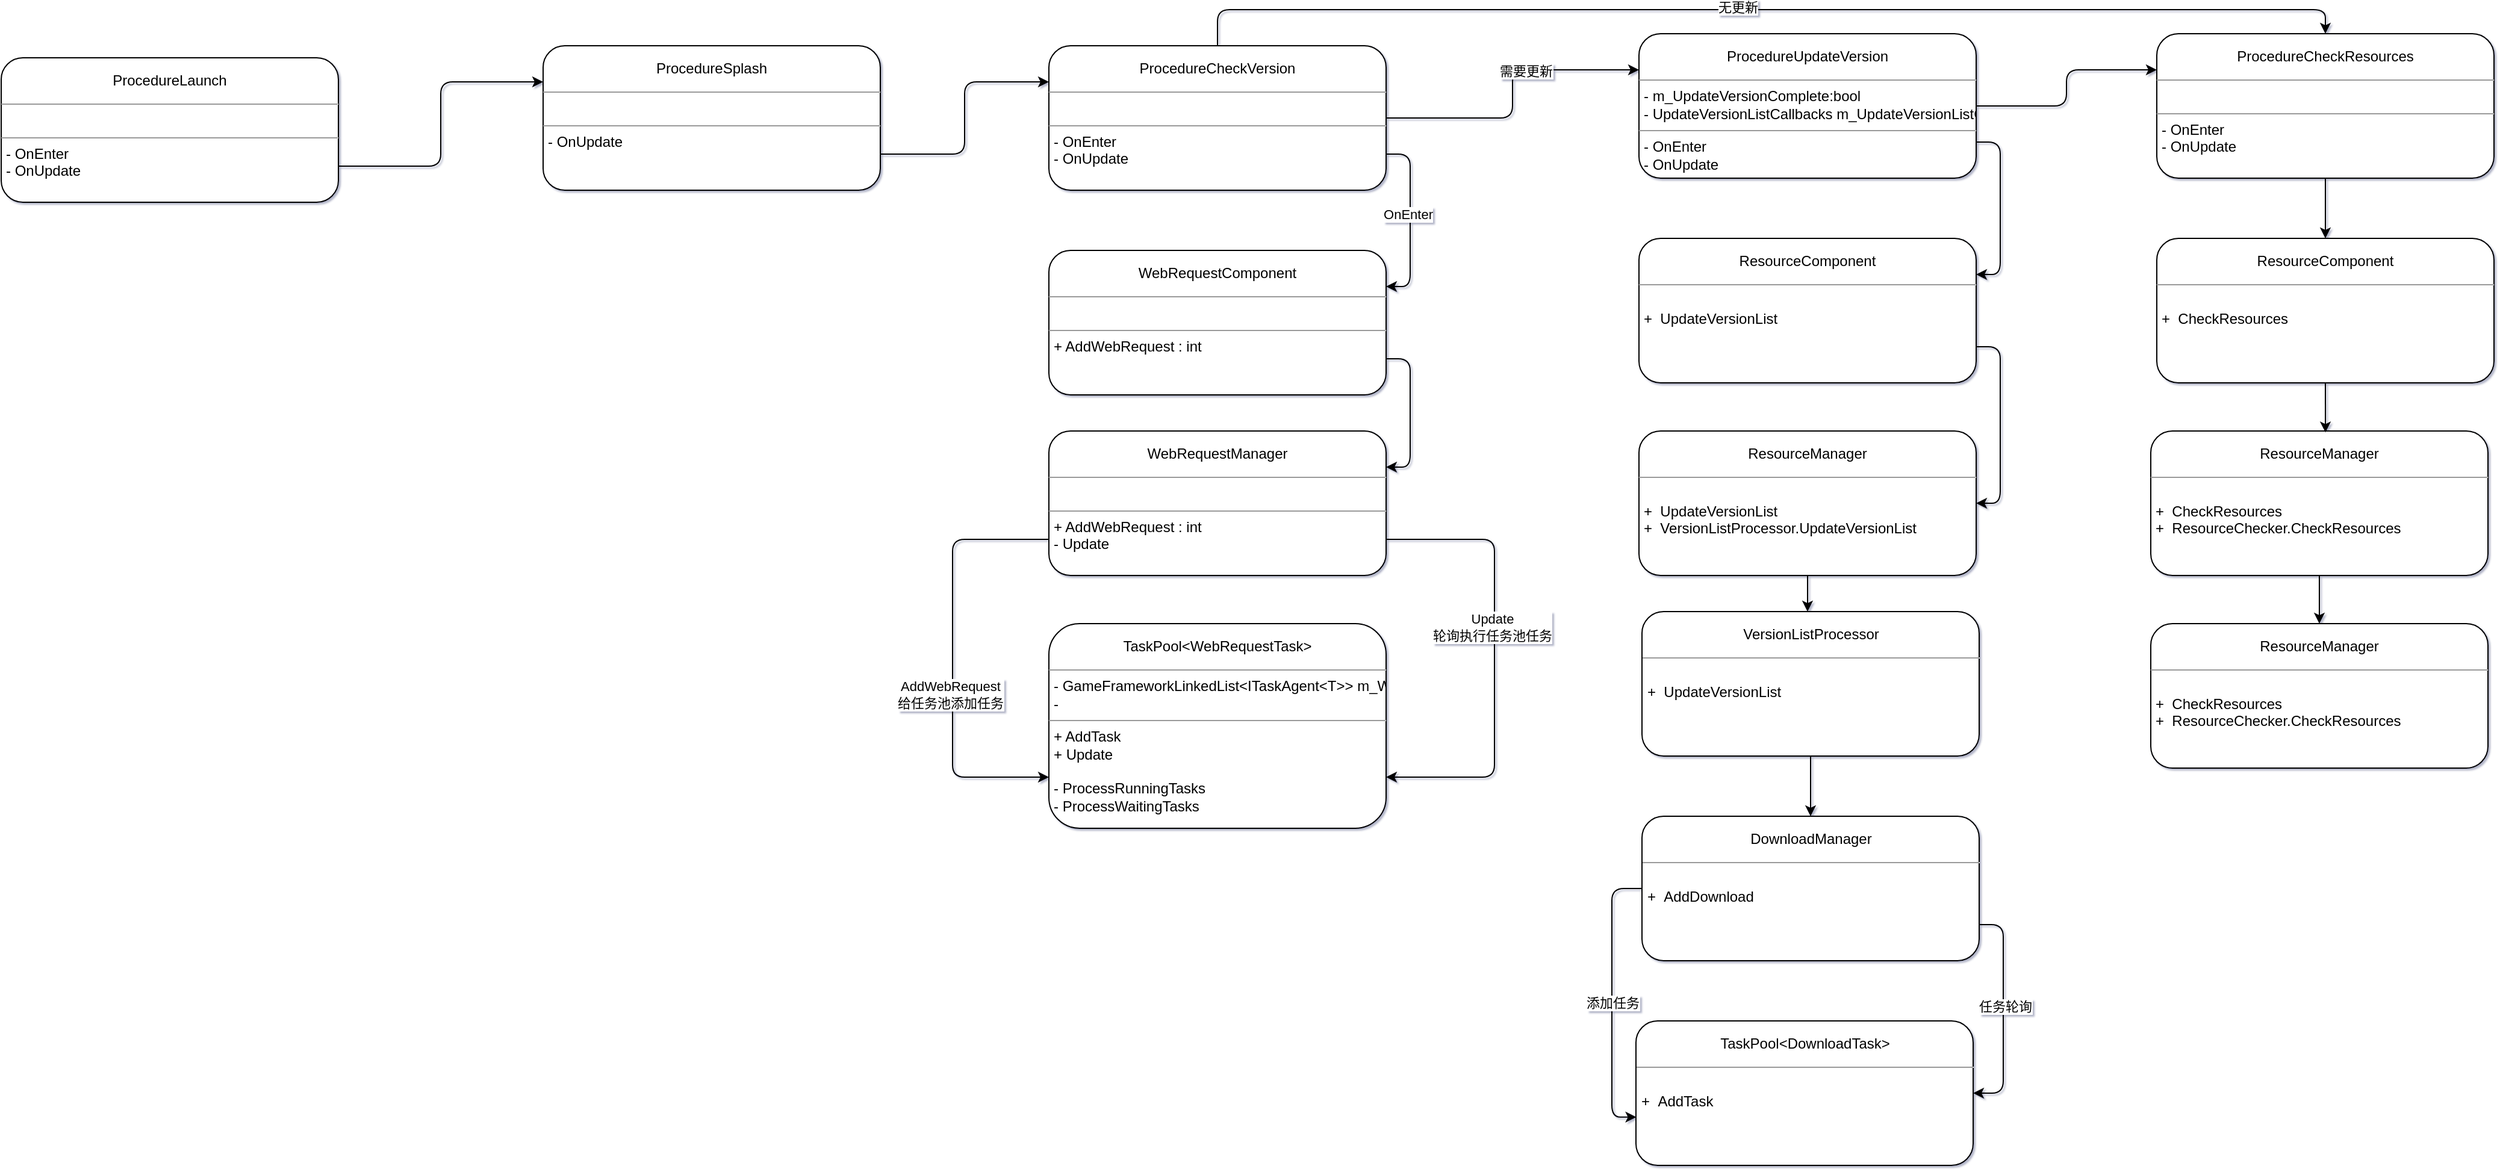 <mxfile version="24.7.1" type="github" pages="2">
  <diagram name="更新启动流程" id="c4acf3e9-155e-7222-9cf6-157b1a14988f">
    <mxGraphModel dx="913" dy="454" grid="1" gridSize="10" guides="1" tooltips="1" connect="1" arrows="1" fold="1" page="1" pageScale="1" pageWidth="850" pageHeight="1100" background="#ffffff" math="0" shadow="1">
      <root>
        <mxCell id="0" />
        <mxCell id="1" parent="0" />
        <mxCell id="AJ2QRCP3iDY9G0E9nKjW-2" style="edgeStyle=orthogonalEdgeStyle;rounded=1;orthogonalLoop=1;jettySize=auto;html=1;exitX=1;exitY=0.75;exitDx=0;exitDy=0;entryX=0;entryY=0.25;entryDx=0;entryDy=0;labelBackgroundColor=none;fontColor=default;" edge="1" parent="1" source="5d2195bd80daf111-20" target="AJ2QRCP3iDY9G0E9nKjW-1">
          <mxGeometry relative="1" as="geometry" />
        </mxCell>
        <mxCell id="5d2195bd80daf111-20" value="&lt;p style=&quot;text-align: center;&quot; id=&quot;20240716162614-uikbos3&quot;&gt;ProcedureLaunch&lt;/p&gt;&lt;hr size=&quot;1&quot;&gt;&lt;p style=&quot;margin:0px;margin-left:4px;&quot;&gt;&lt;br&gt;&lt;/p&gt;&lt;hr size=&quot;1&quot;&gt;&lt;p style=&quot;margin:0px;margin-left:4px;&quot;&gt;-&amp;nbsp;OnEnter&lt;/p&gt;&lt;p style=&quot;margin:0px;margin-left:4px;&quot;&gt;-&amp;nbsp;OnUpdate&lt;/p&gt;" style="verticalAlign=top;align=left;overflow=fill;fontSize=12;fontFamily=Helvetica;html=1;rounded=1;shadow=0;comic=0;labelBackgroundColor=none;strokeWidth=1;" parent="1" vertex="1">
          <mxGeometry x="60" y="450" width="280" height="120" as="geometry" />
        </mxCell>
        <mxCell id="AJ2QRCP3iDY9G0E9nKjW-4" style="edgeStyle=orthogonalEdgeStyle;rounded=1;orthogonalLoop=1;jettySize=auto;html=1;exitX=1;exitY=0.75;exitDx=0;exitDy=0;entryX=0;entryY=0.25;entryDx=0;entryDy=0;labelBackgroundColor=none;fontColor=default;" edge="1" parent="1" source="AJ2QRCP3iDY9G0E9nKjW-1" target="AJ2QRCP3iDY9G0E9nKjW-3">
          <mxGeometry relative="1" as="geometry" />
        </mxCell>
        <mxCell id="AJ2QRCP3iDY9G0E9nKjW-1" value="&lt;p style=&quot;text-align: center;&quot; id=&quot;20240716162614-uikbos3&quot;&gt;ProcedureSplash&lt;/p&gt;&lt;hr size=&quot;1&quot;&gt;&lt;p style=&quot;margin:0px;margin-left:4px;&quot;&gt;&lt;br&gt;&lt;/p&gt;&lt;hr size=&quot;1&quot;&gt;&lt;p style=&quot;margin:0px;margin-left:4px;&quot;&gt;&lt;span style=&quot;background-color: initial;&quot;&gt;-&amp;nbsp;OnUpdate&lt;/span&gt;&lt;br&gt;&lt;/p&gt;" style="verticalAlign=top;align=left;overflow=fill;fontSize=12;fontFamily=Helvetica;html=1;rounded=1;shadow=0;comic=0;labelBackgroundColor=none;strokeWidth=1;" vertex="1" parent="1">
          <mxGeometry x="510" y="440" width="280" height="120" as="geometry" />
        </mxCell>
        <mxCell id="AJ2QRCP3iDY9G0E9nKjW-7" style="edgeStyle=orthogonalEdgeStyle;rounded=1;orthogonalLoop=1;jettySize=auto;html=1;exitX=1;exitY=0.75;exitDx=0;exitDy=0;entryX=1;entryY=0.25;entryDx=0;entryDy=0;" edge="1" parent="1" source="AJ2QRCP3iDY9G0E9nKjW-3" target="AJ2QRCP3iDY9G0E9nKjW-5">
          <mxGeometry relative="1" as="geometry" />
        </mxCell>
        <mxCell id="AJ2QRCP3iDY9G0E9nKjW-8" value="OnEnter" style="edgeLabel;html=1;align=center;verticalAlign=middle;resizable=0;points=[];rounded=1;" vertex="1" connectable="0" parent="AJ2QRCP3iDY9G0E9nKjW-7">
          <mxGeometry x="-0.064" y="-2" relative="1" as="geometry">
            <mxPoint as="offset" />
          </mxGeometry>
        </mxCell>
        <mxCell id="AJ2QRCP3iDY9G0E9nKjW-19" style="edgeStyle=orthogonalEdgeStyle;rounded=1;orthogonalLoop=1;jettySize=auto;html=1;exitX=1;exitY=0.5;exitDx=0;exitDy=0;entryX=0;entryY=0.25;entryDx=0;entryDy=0;" edge="1" parent="1" source="AJ2QRCP3iDY9G0E9nKjW-3" target="AJ2QRCP3iDY9G0E9nKjW-18">
          <mxGeometry relative="1" as="geometry" />
        </mxCell>
        <mxCell id="AJ2QRCP3iDY9G0E9nKjW-20" value="需要更新" style="edgeLabel;html=1;align=center;verticalAlign=middle;resizable=0;points=[];rounded=1;" vertex="1" connectable="0" parent="AJ2QRCP3iDY9G0E9nKjW-19">
          <mxGeometry x="0.246" y="-1" relative="1" as="geometry">
            <mxPoint as="offset" />
          </mxGeometry>
        </mxCell>
        <mxCell id="AJ2QRCP3iDY9G0E9nKjW-35" style="edgeStyle=orthogonalEdgeStyle;rounded=1;orthogonalLoop=1;jettySize=auto;html=1;exitX=0.5;exitY=0;exitDx=0;exitDy=0;entryX=0.5;entryY=0;entryDx=0;entryDy=0;" edge="1" parent="1" source="AJ2QRCP3iDY9G0E9nKjW-3" target="AJ2QRCP3iDY9G0E9nKjW-21">
          <mxGeometry relative="1" as="geometry" />
        </mxCell>
        <mxCell id="AJ2QRCP3iDY9G0E9nKjW-36" value="无更新" style="edgeLabel;html=1;align=center;verticalAlign=middle;resizable=0;points=[];rounded=1;" vertex="1" connectable="0" parent="AJ2QRCP3iDY9G0E9nKjW-35">
          <mxGeometry x="-0.048" y="2" relative="1" as="geometry">
            <mxPoint as="offset" />
          </mxGeometry>
        </mxCell>
        <mxCell id="AJ2QRCP3iDY9G0E9nKjW-3" value="&lt;p style=&quot;text-align: center;&quot; id=&quot;20240716162614-uikbos3&quot;&gt;ProcedureCheckVersion&lt;/p&gt;&lt;hr size=&quot;1&quot;&gt;&lt;p style=&quot;margin:0px;margin-left:4px;&quot;&gt;&lt;br&gt;&lt;/p&gt;&lt;hr size=&quot;1&quot;&gt;&lt;p style=&quot;margin:0px;margin-left:4px;&quot;&gt;&lt;span style=&quot;background-color: initial;&quot;&gt;-&amp;nbsp;&lt;/span&gt;&lt;span style=&quot;background-color: initial;&quot;&gt;OnEnter&lt;/span&gt;&lt;/p&gt;&lt;p style=&quot;margin:0px;margin-left:4px;&quot;&gt;&lt;span style=&quot;background-color: initial;&quot;&gt;-&amp;nbsp;OnUpdate&lt;/span&gt;&lt;br&gt;&lt;/p&gt;" style="verticalAlign=top;align=left;overflow=fill;fontSize=12;fontFamily=Helvetica;html=1;rounded=1;shadow=0;comic=0;labelBackgroundColor=none;strokeWidth=1;" vertex="1" parent="1">
          <mxGeometry x="930" y="440" width="280" height="120" as="geometry" />
        </mxCell>
        <mxCell id="AJ2QRCP3iDY9G0E9nKjW-13" style="edgeStyle=orthogonalEdgeStyle;rounded=1;orthogonalLoop=1;jettySize=auto;html=1;exitX=1;exitY=0.75;exitDx=0;exitDy=0;entryX=1;entryY=0.25;entryDx=0;entryDy=0;" edge="1" parent="1" source="AJ2QRCP3iDY9G0E9nKjW-5" target="AJ2QRCP3iDY9G0E9nKjW-9">
          <mxGeometry relative="1" as="geometry" />
        </mxCell>
        <mxCell id="AJ2QRCP3iDY9G0E9nKjW-5" value="&lt;p style=&quot;text-align: center;&quot; id=&quot;20240716162614-uikbos3&quot;&gt;WebRequestComponent&lt;/p&gt;&lt;hr size=&quot;1&quot;&gt;&lt;p style=&quot;margin:0px;margin-left:4px;&quot;&gt;&lt;br&gt;&lt;/p&gt;&lt;hr size=&quot;1&quot;&gt;&lt;p style=&quot;margin:0px;margin-left:4px;&quot;&gt;+ AddWebRequest : int&lt;/p&gt;" style="verticalAlign=top;align=left;overflow=fill;fontSize=12;fontFamily=Helvetica;html=1;rounded=1;shadow=0;comic=0;labelBackgroundColor=none;strokeWidth=1;" vertex="1" parent="1">
          <mxGeometry x="930" y="610" width="280" height="120" as="geometry" />
        </mxCell>
        <mxCell id="AJ2QRCP3iDY9G0E9nKjW-14" style="edgeStyle=orthogonalEdgeStyle;rounded=1;orthogonalLoop=1;jettySize=auto;html=1;exitX=0;exitY=0.75;exitDx=0;exitDy=0;entryX=0;entryY=0.75;entryDx=0;entryDy=0;" edge="1" parent="1" source="AJ2QRCP3iDY9G0E9nKjW-9" target="AJ2QRCP3iDY9G0E9nKjW-12">
          <mxGeometry relative="1" as="geometry">
            <Array as="points">
              <mxPoint x="850" y="850" />
              <mxPoint x="850" y="1048" />
            </Array>
          </mxGeometry>
        </mxCell>
        <mxCell id="AJ2QRCP3iDY9G0E9nKjW-15" value="AddWebRequest&lt;div&gt;给任务池添加任务&lt;/div&gt;" style="edgeLabel;html=1;align=center;verticalAlign=middle;resizable=0;points=[];rounded=1;" vertex="1" connectable="0" parent="AJ2QRCP3iDY9G0E9nKjW-14">
          <mxGeometry x="0.168" y="-2" relative="1" as="geometry">
            <mxPoint as="offset" />
          </mxGeometry>
        </mxCell>
        <mxCell id="AJ2QRCP3iDY9G0E9nKjW-16" style="edgeStyle=orthogonalEdgeStyle;rounded=1;orthogonalLoop=1;jettySize=auto;html=1;exitX=1;exitY=0.75;exitDx=0;exitDy=0;entryX=1;entryY=0.75;entryDx=0;entryDy=0;" edge="1" parent="1" source="AJ2QRCP3iDY9G0E9nKjW-9" target="AJ2QRCP3iDY9G0E9nKjW-12">
          <mxGeometry relative="1" as="geometry">
            <mxPoint x="1270" y="1000" as="targetPoint" />
            <Array as="points">
              <mxPoint x="1300" y="850" />
              <mxPoint x="1300" y="1048" />
            </Array>
          </mxGeometry>
        </mxCell>
        <mxCell id="AJ2QRCP3iDY9G0E9nKjW-17" value="Update&lt;div&gt;轮询执行任务池任务&lt;/div&gt;" style="edgeLabel;html=1;align=center;verticalAlign=middle;resizable=0;points=[];rounded=1;" vertex="1" connectable="0" parent="AJ2QRCP3iDY9G0E9nKjW-16">
          <mxGeometry x="-0.14" y="-2" relative="1" as="geometry">
            <mxPoint as="offset" />
          </mxGeometry>
        </mxCell>
        <mxCell id="AJ2QRCP3iDY9G0E9nKjW-9" value="&lt;p style=&quot;text-align: center;&quot; id=&quot;20240716162614-uikbos3&quot;&gt;WebRequestManager&lt;/p&gt;&lt;hr size=&quot;1&quot;&gt;&lt;p style=&quot;margin:0px;margin-left:4px;&quot;&gt;&lt;br&gt;&lt;/p&gt;&lt;hr size=&quot;1&quot;&gt;&lt;p style=&quot;margin:0px;margin-left:4px;&quot;&gt;+ AddWebRequest : int&lt;/p&gt;&lt;p style=&quot;margin:0px;margin-left:4px;&quot;&gt;-&amp;nbsp;Update&lt;/p&gt;" style="verticalAlign=top;align=left;overflow=fill;fontSize=12;fontFamily=Helvetica;html=1;rounded=1;shadow=0;comic=0;labelBackgroundColor=none;strokeWidth=1;" vertex="1" parent="1">
          <mxGeometry x="930" y="760" width="280" height="120" as="geometry" />
        </mxCell>
        <mxCell id="AJ2QRCP3iDY9G0E9nKjW-12" value="&lt;p style=&quot;text-align: center;&quot; id=&quot;20240716162614-uikbos3&quot;&gt;TaskPool&amp;lt;WebRequestTask&amp;gt;&lt;/p&gt;&lt;hr size=&quot;1&quot;&gt;&lt;p style=&quot;margin:0px;margin-left:4px;&quot;&gt;-&amp;nbsp;GameFrameworkLinkedList&amp;lt;ITaskAgent&amp;lt;T&amp;gt;&amp;gt; m_WorkingAgents&lt;/p&gt;&lt;p style=&quot;margin:0px;margin-left:4px;&quot;&gt;-&amp;nbsp;&lt;/p&gt;&lt;hr size=&quot;1&quot;&gt;&lt;p style=&quot;margin:0px;margin-left:4px;&quot;&gt;+ AddTask&lt;/p&gt;&lt;p style=&quot;margin:0px;margin-left:4px;&quot;&gt;+&amp;nbsp;Update&lt;/p&gt;&lt;p style=&quot;margin:0px;margin-left:4px;&quot;&gt;&lt;br&gt;&lt;/p&gt;&lt;p style=&quot;margin:0px;margin-left:4px;&quot;&gt;- ProcessRunningTasks&lt;/p&gt;&lt;p style=&quot;margin:0px;margin-left:4px;&quot;&gt;-&amp;nbsp;ProcessWaitingTasks&lt;/p&gt;" style="verticalAlign=top;align=left;overflow=fill;fontSize=12;fontFamily=Helvetica;html=1;rounded=1;shadow=0;comic=0;labelBackgroundColor=none;strokeWidth=1;" vertex="1" parent="1">
          <mxGeometry x="930" y="920" width="280" height="170" as="geometry" />
        </mxCell>
        <mxCell id="AJ2QRCP3iDY9G0E9nKjW-23" style="edgeStyle=orthogonalEdgeStyle;rounded=1;orthogonalLoop=1;jettySize=auto;html=1;exitX=1;exitY=0.75;exitDx=0;exitDy=0;entryX=1;entryY=0.25;entryDx=0;entryDy=0;" edge="1" parent="1" source="AJ2QRCP3iDY9G0E9nKjW-18" target="AJ2QRCP3iDY9G0E9nKjW-22">
          <mxGeometry relative="1" as="geometry" />
        </mxCell>
        <mxCell id="AJ2QRCP3iDY9G0E9nKjW-33" style="edgeStyle=orthogonalEdgeStyle;rounded=1;orthogonalLoop=1;jettySize=auto;html=1;exitX=1;exitY=0.5;exitDx=0;exitDy=0;entryX=0;entryY=0.25;entryDx=0;entryDy=0;" edge="1" parent="1" source="AJ2QRCP3iDY9G0E9nKjW-18" target="AJ2QRCP3iDY9G0E9nKjW-21">
          <mxGeometry relative="1" as="geometry" />
        </mxCell>
        <mxCell id="AJ2QRCP3iDY9G0E9nKjW-18" value="&lt;p style=&quot;text-align: center;&quot; id=&quot;20240716162614-uikbos3&quot;&gt;ProcedureUpdateVersion&lt;/p&gt;&lt;hr size=&quot;1&quot;&gt;&lt;p style=&quot;margin:0px;margin-left:4px;&quot;&gt;-&amp;nbsp;m_UpdateVersionComplete:bool&lt;/p&gt;&lt;p style=&quot;margin:0px;margin-left:4px;&quot;&gt;-&amp;nbsp;UpdateVersionListCallbacks m_UpdateVersionListCallbacks&lt;/p&gt;&lt;hr size=&quot;1&quot;&gt;&lt;p style=&quot;margin:0px;margin-left:4px;&quot;&gt;&lt;span style=&quot;background-color: initial;&quot;&gt;-&amp;nbsp;&lt;/span&gt;&lt;span style=&quot;background-color: initial;&quot;&gt;OnEnter&lt;/span&gt;&lt;/p&gt;&lt;p style=&quot;margin:0px;margin-left:4px;&quot;&gt;&lt;span style=&quot;background-color: initial;&quot;&gt;-&amp;nbsp;OnUpdate&lt;/span&gt;&lt;br&gt;&lt;/p&gt;" style="verticalAlign=top;align=left;overflow=fill;fontSize=12;fontFamily=Helvetica;html=1;rounded=1;shadow=0;comic=0;labelBackgroundColor=none;strokeWidth=1;" vertex="1" parent="1">
          <mxGeometry x="1420" y="430" width="280" height="120" as="geometry" />
        </mxCell>
        <mxCell id="AJ2QRCP3iDY9G0E9nKjW-38" style="edgeStyle=orthogonalEdgeStyle;rounded=1;orthogonalLoop=1;jettySize=auto;html=1;exitX=0.5;exitY=1;exitDx=0;exitDy=0;entryX=0.5;entryY=0;entryDx=0;entryDy=0;" edge="1" parent="1" source="AJ2QRCP3iDY9G0E9nKjW-21" target="AJ2QRCP3iDY9G0E9nKjW-37">
          <mxGeometry relative="1" as="geometry" />
        </mxCell>
        <mxCell id="AJ2QRCP3iDY9G0E9nKjW-21" value="&lt;p style=&quot;text-align: center;&quot; id=&quot;20240716162614-uikbos3&quot;&gt;ProcedureCheckResources&lt;/p&gt;&lt;hr size=&quot;1&quot;&gt;&lt;p style=&quot;margin:0px;margin-left:4px;&quot;&gt;&lt;br&gt;&lt;/p&gt;&lt;hr size=&quot;1&quot;&gt;&lt;p style=&quot;margin:0px;margin-left:4px;&quot;&gt;&lt;span style=&quot;background-color: initial;&quot;&gt;-&amp;nbsp;&lt;/span&gt;&lt;span style=&quot;background-color: initial;&quot;&gt;OnEnter&lt;/span&gt;&lt;/p&gt;&lt;p style=&quot;margin:0px;margin-left:4px;&quot;&gt;&lt;span style=&quot;background-color: initial;&quot;&gt;-&amp;nbsp;OnUpdate&lt;/span&gt;&lt;br&gt;&lt;/p&gt;" style="verticalAlign=top;align=left;overflow=fill;fontSize=12;fontFamily=Helvetica;html=1;rounded=1;shadow=0;comic=0;labelBackgroundColor=none;strokeWidth=1;" vertex="1" parent="1">
          <mxGeometry x="1850" y="430" width="280" height="120" as="geometry" />
        </mxCell>
        <mxCell id="AJ2QRCP3iDY9G0E9nKjW-25" style="edgeStyle=orthogonalEdgeStyle;rounded=1;orthogonalLoop=1;jettySize=auto;html=1;exitX=1;exitY=0.75;exitDx=0;exitDy=0;entryX=1;entryY=0.5;entryDx=0;entryDy=0;" edge="1" parent="1" source="AJ2QRCP3iDY9G0E9nKjW-22" target="AJ2QRCP3iDY9G0E9nKjW-24">
          <mxGeometry relative="1" as="geometry" />
        </mxCell>
        <mxCell id="AJ2QRCP3iDY9G0E9nKjW-22" value="&lt;p style=&quot;text-align: center;&quot; id=&quot;20240716162614-uikbos3&quot;&gt;ResourceComponent&lt;/p&gt;&lt;hr size=&quot;1&quot;&gt;&lt;p style=&quot;margin:0px;margin-left:4px;&quot;&gt;&lt;br&gt;&lt;/p&gt;&lt;p style=&quot;margin:0px;margin-left:4px;&quot;&gt;+&amp;nbsp;&amp;nbsp;UpdateVersionList&lt;/p&gt;" style="verticalAlign=top;align=left;overflow=fill;fontSize=12;fontFamily=Helvetica;html=1;rounded=1;shadow=0;comic=0;labelBackgroundColor=none;strokeWidth=1;" vertex="1" parent="1">
          <mxGeometry x="1420" y="600" width="280" height="120" as="geometry" />
        </mxCell>
        <mxCell id="AJ2QRCP3iDY9G0E9nKjW-24" value="&lt;p style=&quot;text-align: center;&quot; id=&quot;20240716162614-uikbos3&quot;&gt;ResourceManager&lt;/p&gt;&lt;hr size=&quot;1&quot;&gt;&lt;p style=&quot;margin:0px;margin-left:4px;&quot;&gt;&lt;br&gt;&lt;/p&gt;&lt;p style=&quot;margin:0px;margin-left:4px;&quot;&gt;+&amp;nbsp;&amp;nbsp;UpdateVersionList&lt;/p&gt;&lt;p style=&quot;margin:0px;margin-left:4px;&quot;&gt;+&amp;nbsp; VersionListProcessor.UpdateVersionList&lt;/p&gt;" style="verticalAlign=top;align=left;overflow=fill;fontSize=12;fontFamily=Helvetica;html=1;rounded=1;shadow=0;comic=0;labelBackgroundColor=none;strokeWidth=1;" vertex="1" parent="1">
          <mxGeometry x="1420" y="760" width="280" height="120" as="geometry" />
        </mxCell>
        <mxCell id="AJ2QRCP3iDY9G0E9nKjW-37" value="&lt;p style=&quot;text-align: center;&quot; id=&quot;20240716162614-uikbos3&quot;&gt;ResourceComponent&lt;/p&gt;&lt;hr size=&quot;1&quot;&gt;&lt;p style=&quot;margin:0px;margin-left:4px;&quot;&gt;&lt;br&gt;&lt;/p&gt;&lt;p style=&quot;margin:0px;margin-left:4px;&quot;&gt;+&amp;nbsp;&amp;nbsp;CheckResources&lt;/p&gt;" style="verticalAlign=top;align=left;overflow=fill;fontSize=12;fontFamily=Helvetica;html=1;rounded=1;shadow=0;comic=0;labelBackgroundColor=none;strokeWidth=1;" vertex="1" parent="1">
          <mxGeometry x="1850" y="600" width="280" height="120" as="geometry" />
        </mxCell>
        <mxCell id="AJ2QRCP3iDY9G0E9nKjW-53" style="edgeStyle=orthogonalEdgeStyle;rounded=1;orthogonalLoop=1;jettySize=auto;html=1;exitX=0.5;exitY=1;exitDx=0;exitDy=0;" edge="1" parent="1" source="AJ2QRCP3iDY9G0E9nKjW-39" target="AJ2QRCP3iDY9G0E9nKjW-52">
          <mxGeometry relative="1" as="geometry" />
        </mxCell>
        <mxCell id="AJ2QRCP3iDY9G0E9nKjW-39" value="&lt;p style=&quot;text-align: center;&quot; id=&quot;20240716162614-uikbos3&quot;&gt;ResourceManager&lt;/p&gt;&lt;hr size=&quot;1&quot;&gt;&lt;p style=&quot;margin:0px;margin-left:4px;&quot;&gt;&lt;br&gt;&lt;/p&gt;&lt;p style=&quot;margin:0px;margin-left:4px;&quot;&gt;+&amp;nbsp;&amp;nbsp;CheckResources&lt;/p&gt;&lt;p style=&quot;margin:0px;margin-left:4px;&quot;&gt;+&amp;nbsp;&amp;nbsp;ResourceChecker.CheckResources&lt;/p&gt;" style="verticalAlign=top;align=left;overflow=fill;fontSize=12;fontFamily=Helvetica;html=1;rounded=1;shadow=0;comic=0;labelBackgroundColor=none;strokeWidth=1;" vertex="1" parent="1">
          <mxGeometry x="1845" y="760" width="280" height="120" as="geometry" />
        </mxCell>
        <mxCell id="AJ2QRCP3iDY9G0E9nKjW-40" style="edgeStyle=orthogonalEdgeStyle;rounded=1;orthogonalLoop=1;jettySize=auto;html=1;exitX=0.5;exitY=1;exitDx=0;exitDy=0;entryX=0.518;entryY=0.01;entryDx=0;entryDy=0;entryPerimeter=0;" edge="1" parent="1" source="AJ2QRCP3iDY9G0E9nKjW-37" target="AJ2QRCP3iDY9G0E9nKjW-39">
          <mxGeometry relative="1" as="geometry" />
        </mxCell>
        <mxCell id="AJ2QRCP3iDY9G0E9nKjW-44" style="edgeStyle=orthogonalEdgeStyle;rounded=1;orthogonalLoop=1;jettySize=auto;html=1;exitX=0.5;exitY=1;exitDx=0;exitDy=0;" edge="1" parent="1" source="AJ2QRCP3iDY9G0E9nKjW-41" target="AJ2QRCP3iDY9G0E9nKjW-43">
          <mxGeometry relative="1" as="geometry" />
        </mxCell>
        <mxCell id="AJ2QRCP3iDY9G0E9nKjW-41" value="&lt;p style=&quot;text-align: center;&quot; id=&quot;20240716162614-uikbos3&quot;&gt;VersionListProcessor&lt;/p&gt;&lt;hr size=&quot;1&quot;&gt;&lt;p style=&quot;margin:0px;margin-left:4px;&quot;&gt;&lt;br&gt;&lt;/p&gt;&lt;p style=&quot;margin:0px;margin-left:4px;&quot;&gt;+&amp;nbsp;&amp;nbsp;UpdateVersionList&lt;/p&gt;" style="verticalAlign=top;align=left;overflow=fill;fontSize=12;fontFamily=Helvetica;html=1;rounded=1;shadow=0;comic=0;labelBackgroundColor=none;strokeWidth=1;" vertex="1" parent="1">
          <mxGeometry x="1422.5" y="910" width="280" height="120" as="geometry" />
        </mxCell>
        <mxCell id="AJ2QRCP3iDY9G0E9nKjW-46" style="edgeStyle=orthogonalEdgeStyle;rounded=1;orthogonalLoop=1;jettySize=auto;html=1;exitX=1;exitY=0.75;exitDx=0;exitDy=0;entryX=1;entryY=0.5;entryDx=0;entryDy=0;" edge="1" parent="1" source="AJ2QRCP3iDY9G0E9nKjW-43" target="AJ2QRCP3iDY9G0E9nKjW-45">
          <mxGeometry relative="1" as="geometry" />
        </mxCell>
        <mxCell id="AJ2QRCP3iDY9G0E9nKjW-47" value="任务轮询" style="edgeLabel;html=1;align=center;verticalAlign=middle;resizable=0;points=[];rounded=1;" vertex="1" connectable="0" parent="AJ2QRCP3iDY9G0E9nKjW-46">
          <mxGeometry x="-0.048" y="1" relative="1" as="geometry">
            <mxPoint as="offset" />
          </mxGeometry>
        </mxCell>
        <mxCell id="AJ2QRCP3iDY9G0E9nKjW-43" value="&lt;p style=&quot;text-align: center;&quot; id=&quot;20240716162614-uikbos3&quot;&gt;DownloadManager&lt;/p&gt;&lt;hr size=&quot;1&quot;&gt;&lt;p style=&quot;margin:0px;margin-left:4px;&quot;&gt;&lt;br&gt;&lt;/p&gt;&lt;p style=&quot;margin:0px;margin-left:4px;&quot;&gt;+&amp;nbsp;&amp;nbsp;AddDownload&lt;/p&gt;" style="verticalAlign=top;align=left;overflow=fill;fontSize=12;fontFamily=Helvetica;html=1;rounded=1;shadow=0;comic=0;labelBackgroundColor=none;strokeWidth=1;" vertex="1" parent="1">
          <mxGeometry x="1422.5" y="1080" width="280" height="120" as="geometry" />
        </mxCell>
        <mxCell id="AJ2QRCP3iDY9G0E9nKjW-45" value="&lt;p style=&quot;text-align: center;&quot; id=&quot;20240716162614-uikbos3&quot;&gt;TaskPool&amp;lt;DownloadTask&amp;gt;&lt;/p&gt;&lt;hr size=&quot;1&quot;&gt;&lt;p style=&quot;margin:0px;margin-left:4px;&quot;&gt;&lt;br&gt;&lt;/p&gt;&lt;p style=&quot;margin:0px;margin-left:4px;&quot;&gt;+&amp;nbsp;&amp;nbsp;&lt;span style=&quot;background-color: initial;&quot;&gt;AddTask&lt;/span&gt;&lt;/p&gt;" style="verticalAlign=top;align=left;overflow=fill;fontSize=12;fontFamily=Helvetica;html=1;rounded=1;shadow=0;comic=0;labelBackgroundColor=none;strokeWidth=1;" vertex="1" parent="1">
          <mxGeometry x="1417.5" y="1250" width="280" height="120" as="geometry" />
        </mxCell>
        <mxCell id="AJ2QRCP3iDY9G0E9nKjW-48" style="edgeStyle=orthogonalEdgeStyle;rounded=1;orthogonalLoop=1;jettySize=auto;html=1;exitX=0;exitY=0.5;exitDx=0;exitDy=0;entryX=0.001;entryY=0.666;entryDx=0;entryDy=0;entryPerimeter=0;" edge="1" parent="1" source="AJ2QRCP3iDY9G0E9nKjW-43" target="AJ2QRCP3iDY9G0E9nKjW-45">
          <mxGeometry relative="1" as="geometry" />
        </mxCell>
        <mxCell id="AJ2QRCP3iDY9G0E9nKjW-49" value="添加任务" style="edgeLabel;html=1;align=center;verticalAlign=middle;resizable=0;points=[];rounded=1;" vertex="1" connectable="0" parent="AJ2QRCP3iDY9G0E9nKjW-48">
          <mxGeometry x="0.021" relative="1" as="geometry">
            <mxPoint as="offset" />
          </mxGeometry>
        </mxCell>
        <mxCell id="AJ2QRCP3iDY9G0E9nKjW-51" style="edgeStyle=orthogonalEdgeStyle;rounded=1;orthogonalLoop=1;jettySize=auto;html=1;exitX=0.5;exitY=1;exitDx=0;exitDy=0;entryX=0.491;entryY=0;entryDx=0;entryDy=0;entryPerimeter=0;" edge="1" parent="1" source="AJ2QRCP3iDY9G0E9nKjW-24" target="AJ2QRCP3iDY9G0E9nKjW-41">
          <mxGeometry relative="1" as="geometry" />
        </mxCell>
        <mxCell id="AJ2QRCP3iDY9G0E9nKjW-52" value="&lt;p style=&quot;text-align: center;&quot; id=&quot;20240716162614-uikbos3&quot;&gt;ResourceManager&lt;/p&gt;&lt;hr size=&quot;1&quot;&gt;&lt;p style=&quot;margin:0px;margin-left:4px;&quot;&gt;&lt;br&gt;&lt;/p&gt;&lt;p style=&quot;margin:0px;margin-left:4px;&quot;&gt;+&amp;nbsp;&amp;nbsp;CheckResources&lt;/p&gt;&lt;p style=&quot;margin:0px;margin-left:4px;&quot;&gt;+&amp;nbsp;&amp;nbsp;ResourceChecker.CheckResources&lt;/p&gt;" style="verticalAlign=top;align=left;overflow=fill;fontSize=12;fontFamily=Helvetica;html=1;rounded=1;shadow=0;comic=0;labelBackgroundColor=none;strokeWidth=1;" vertex="1" parent="1">
          <mxGeometry x="1845" y="920" width="280" height="120" as="geometry" />
        </mxCell>
      </root>
    </mxGraphModel>
  </diagram>
  <diagram id="L54uXsf25ACaqNGm4_D7" name="加载配置读取信息">
    <mxGraphModel dx="1728" dy="922" grid="1" gridSize="10" guides="1" tooltips="1" connect="1" arrows="1" fold="1" page="1" pageScale="1" pageWidth="827" pageHeight="1169" math="0" shadow="0">
      <root>
        <mxCell id="0" />
        <mxCell id="1" parent="0" />
        <mxCell id="D1iaArIMKJUe4MScjrE0-5" value="ProcedureLaunch" style="swimlane;fontStyle=1;align=center;verticalAlign=top;childLayout=stackLayout;horizontal=1;startSize=26;horizontalStack=0;resizeParent=1;resizeParentMax=0;resizeLast=0;collapsible=1;marginBottom=0;whiteSpace=wrap;html=1;" vertex="1" parent="1">
          <mxGeometry x="240" y="440" width="160" height="86" as="geometry" />
        </mxCell>
        <mxCell id="D1iaArIMKJUe4MScjrE0-6" value="+&amp;nbsp;" style="text;strokeColor=none;fillColor=none;align=left;verticalAlign=top;spacingLeft=4;spacingRight=4;overflow=hidden;rotatable=0;points=[[0,0.5],[1,0.5]];portConstraint=eastwest;whiteSpace=wrap;html=1;" vertex="1" parent="D1iaArIMKJUe4MScjrE0-5">
          <mxGeometry y="26" width="160" height="26" as="geometry" />
        </mxCell>
        <mxCell id="D1iaArIMKJUe4MScjrE0-7" value="" style="line;strokeWidth=1;fillColor=none;align=left;verticalAlign=middle;spacingTop=-1;spacingLeft=3;spacingRight=3;rotatable=0;labelPosition=right;points=[];portConstraint=eastwest;strokeColor=inherit;" vertex="1" parent="D1iaArIMKJUe4MScjrE0-5">
          <mxGeometry y="52" width="160" height="8" as="geometry" />
        </mxCell>
        <mxCell id="D1iaArIMKJUe4MScjrE0-8" value="+ OnEnter" style="text;strokeColor=none;fillColor=none;align=left;verticalAlign=top;spacingLeft=4;spacingRight=4;overflow=hidden;rotatable=0;points=[[0,0.5],[1,0.5]];portConstraint=eastwest;whiteSpace=wrap;html=1;" vertex="1" parent="D1iaArIMKJUe4MScjrE0-5">
          <mxGeometry y="60" width="160" height="26" as="geometry" />
        </mxCell>
        <mxCell id="D1iaArIMKJUe4MScjrE0-9" value="BuiltinDataComponent" style="swimlane;fontStyle=1;align=center;verticalAlign=top;childLayout=stackLayout;horizontal=1;startSize=26;horizontalStack=0;resizeParent=1;resizeParentMax=0;resizeLast=0;collapsible=1;marginBottom=0;whiteSpace=wrap;html=1;" vertex="1" parent="1">
          <mxGeometry x="240" y="570" width="160" height="112" as="geometry" />
        </mxCell>
        <mxCell id="D1iaArIMKJUe4MScjrE0-10" value="+&amp;nbsp;" style="text;strokeColor=none;fillColor=none;align=left;verticalAlign=top;spacingLeft=4;spacingRight=4;overflow=hidden;rotatable=0;points=[[0,0.5],[1,0.5]];portConstraint=eastwest;whiteSpace=wrap;html=1;" vertex="1" parent="D1iaArIMKJUe4MScjrE0-9">
          <mxGeometry y="26" width="160" height="26" as="geometry" />
        </mxCell>
        <mxCell id="D1iaArIMKJUe4MScjrE0-11" value="" style="line;strokeWidth=1;fillColor=none;align=left;verticalAlign=middle;spacingTop=-1;spacingLeft=3;spacingRight=3;rotatable=0;labelPosition=right;points=[];portConstraint=eastwest;strokeColor=inherit;" vertex="1" parent="D1iaArIMKJUe4MScjrE0-9">
          <mxGeometry y="52" width="160" height="8" as="geometry" />
        </mxCell>
        <mxCell id="D1iaArIMKJUe4MScjrE0-12" value="+ InitBuildInfo" style="text;strokeColor=none;fillColor=none;align=left;verticalAlign=top;spacingLeft=4;spacingRight=4;overflow=hidden;rotatable=0;points=[[0,0.5],[1,0.5]];portConstraint=eastwest;whiteSpace=wrap;html=1;" vertex="1" parent="D1iaArIMKJUe4MScjrE0-9">
          <mxGeometry y="60" width="160" height="26" as="geometry" />
        </mxCell>
        <mxCell id="D1iaArIMKJUe4MScjrE0-15" value="+ InitDefaultDictionary" style="text;strokeColor=none;fillColor=none;align=left;verticalAlign=top;spacingLeft=4;spacingRight=4;overflow=hidden;rotatable=0;points=[[0,0.5],[1,0.5]];portConstraint=eastwest;whiteSpace=wrap;html=1;" vertex="1" parent="D1iaArIMKJUe4MScjrE0-9">
          <mxGeometry y="86" width="160" height="26" as="geometry" />
        </mxCell>
        <mxCell id="D1iaArIMKJUe4MScjrE0-16" value="LocalizationComponent" style="swimlane;fontStyle=1;align=center;verticalAlign=top;childLayout=stackLayout;horizontal=1;startSize=26;horizontalStack=0;resizeParent=1;resizeParentMax=0;resizeLast=0;collapsible=1;marginBottom=0;whiteSpace=wrap;html=1;" vertex="1" parent="1">
          <mxGeometry x="240" y="720" width="160" height="86" as="geometry" />
        </mxCell>
        <mxCell id="D1iaArIMKJUe4MScjrE0-17" value="+&amp;nbsp;" style="text;strokeColor=none;fillColor=none;align=left;verticalAlign=top;spacingLeft=4;spacingRight=4;overflow=hidden;rotatable=0;points=[[0,0.5],[1,0.5]];portConstraint=eastwest;whiteSpace=wrap;html=1;" vertex="1" parent="D1iaArIMKJUe4MScjrE0-16">
          <mxGeometry y="26" width="160" height="26" as="geometry" />
        </mxCell>
        <mxCell id="D1iaArIMKJUe4MScjrE0-18" value="" style="line;strokeWidth=1;fillColor=none;align=left;verticalAlign=middle;spacingTop=-1;spacingLeft=3;spacingRight=3;rotatable=0;labelPosition=right;points=[];portConstraint=eastwest;strokeColor=inherit;" vertex="1" parent="D1iaArIMKJUe4MScjrE0-16">
          <mxGeometry y="52" width="160" height="8" as="geometry" />
        </mxCell>
        <mxCell id="D1iaArIMKJUe4MScjrE0-19" value="+ ParseData" style="text;strokeColor=none;fillColor=none;align=left;verticalAlign=top;spacingLeft=4;spacingRight=4;overflow=hidden;rotatable=0;points=[[0,0.5],[1,0.5]];portConstraint=eastwest;whiteSpace=wrap;html=1;" vertex="1" parent="D1iaArIMKJUe4MScjrE0-16">
          <mxGeometry y="60" width="160" height="26" as="geometry" />
        </mxCell>
        <mxCell id="D1iaArIMKJUe4MScjrE0-21" style="edgeStyle=orthogonalEdgeStyle;rounded=0;orthogonalLoop=1;jettySize=auto;html=1;exitX=0;exitY=0.5;exitDx=0;exitDy=0;entryX=0;entryY=0.385;entryDx=0;entryDy=0;entryPerimeter=0;" edge="1" parent="1" source="D1iaArIMKJUe4MScjrE0-8" target="D1iaArIMKJUe4MScjrE0-12">
          <mxGeometry relative="1" as="geometry" />
        </mxCell>
        <mxCell id="D1iaArIMKJUe4MScjrE0-22" style="edgeStyle=orthogonalEdgeStyle;rounded=0;orthogonalLoop=1;jettySize=auto;html=1;exitX=0;exitY=0.5;exitDx=0;exitDy=0;entryX=0;entryY=0.385;entryDx=0;entryDy=0;entryPerimeter=0;" edge="1" parent="1" source="D1iaArIMKJUe4MScjrE0-15" target="D1iaArIMKJUe4MScjrE0-19">
          <mxGeometry relative="1" as="geometry" />
        </mxCell>
        <mxCell id="D1iaArIMKJUe4MScjrE0-62" style="edgeStyle=orthogonalEdgeStyle;rounded=0;orthogonalLoop=1;jettySize=auto;html=1;exitX=1;exitY=0.25;exitDx=0;exitDy=0;entryX=0;entryY=0.25;entryDx=0;entryDy=0;endArrow=block;endFill=0;" edge="1" parent="1" source="D1iaArIMKJUe4MScjrE0-23" target="D1iaArIMKJUe4MScjrE0-58">
          <mxGeometry relative="1" as="geometry" />
        </mxCell>
        <mxCell id="D1iaArIMKJUe4MScjrE0-23" value="LocalizationManager" style="swimlane;fontStyle=1;align=center;verticalAlign=top;childLayout=stackLayout;horizontal=1;startSize=26;horizontalStack=0;resizeParent=1;resizeParentMax=0;resizeLast=0;collapsible=1;marginBottom=0;whiteSpace=wrap;html=1;" vertex="1" parent="1">
          <mxGeometry x="240" y="840" width="160" height="86" as="geometry" />
        </mxCell>
        <mxCell id="D1iaArIMKJUe4MScjrE0-24" value="-&amp;nbsp;m_Dictionary" style="text;strokeColor=none;fillColor=none;align=left;verticalAlign=top;spacingLeft=4;spacingRight=4;overflow=hidden;rotatable=0;points=[[0,0.5],[1,0.5]];portConstraint=eastwest;whiteSpace=wrap;html=1;" vertex="1" parent="D1iaArIMKJUe4MScjrE0-23">
          <mxGeometry y="26" width="160" height="26" as="geometry" />
        </mxCell>
        <mxCell id="D1iaArIMKJUe4MScjrE0-25" value="" style="line;strokeWidth=1;fillColor=none;align=left;verticalAlign=middle;spacingTop=-1;spacingLeft=3;spacingRight=3;rotatable=0;labelPosition=right;points=[];portConstraint=eastwest;strokeColor=inherit;" vertex="1" parent="D1iaArIMKJUe4MScjrE0-23">
          <mxGeometry y="52" width="160" height="8" as="geometry" />
        </mxCell>
        <mxCell id="D1iaArIMKJUe4MScjrE0-26" value="+ ParseData" style="text;strokeColor=none;fillColor=none;align=left;verticalAlign=top;spacingLeft=4;spacingRight=4;overflow=hidden;rotatable=0;points=[[0,0.5],[1,0.5]];portConstraint=eastwest;whiteSpace=wrap;html=1;" vertex="1" parent="D1iaArIMKJUe4MScjrE0-23">
          <mxGeometry y="60" width="160" height="26" as="geometry" />
        </mxCell>
        <mxCell id="D1iaArIMKJUe4MScjrE0-27" style="edgeStyle=orthogonalEdgeStyle;rounded=0;orthogonalLoop=1;jettySize=auto;html=1;exitX=0;exitY=0.5;exitDx=0;exitDy=0;entryX=0;entryY=0.5;entryDx=0;entryDy=0;" edge="1" parent="1" source="D1iaArIMKJUe4MScjrE0-19" target="D1iaArIMKJUe4MScjrE0-26">
          <mxGeometry relative="1" as="geometry" />
        </mxCell>
        <mxCell id="D1iaArIMKJUe4MScjrE0-28" value="DataProvider" style="swimlane;fontStyle=1;align=center;verticalAlign=top;childLayout=stackLayout;horizontal=1;startSize=26;horizontalStack=0;resizeParent=1;resizeParentMax=0;resizeLast=0;collapsible=1;marginBottom=0;whiteSpace=wrap;html=1;" vertex="1" parent="1">
          <mxGeometry x="240" y="960" width="160" height="104" as="geometry" />
        </mxCell>
        <mxCell id="D1iaArIMKJUe4MScjrE0-29" value="- m_DataProviderHelper：JsonLocallizationHelper" style="text;strokeColor=none;fillColor=none;align=left;verticalAlign=top;spacingLeft=4;spacingRight=4;overflow=hidden;rotatable=0;points=[[0,0.5],[1,0.5]];portConstraint=eastwest;whiteSpace=wrap;html=1;" vertex="1" parent="D1iaArIMKJUe4MScjrE0-28">
          <mxGeometry y="26" width="160" height="44" as="geometry" />
        </mxCell>
        <mxCell id="D1iaArIMKJUe4MScjrE0-30" value="" style="line;strokeWidth=1;fillColor=none;align=left;verticalAlign=middle;spacingTop=-1;spacingLeft=3;spacingRight=3;rotatable=0;labelPosition=right;points=[];portConstraint=eastwest;strokeColor=inherit;" vertex="1" parent="D1iaArIMKJUe4MScjrE0-28">
          <mxGeometry y="70" width="160" height="8" as="geometry" />
        </mxCell>
        <mxCell id="D1iaArIMKJUe4MScjrE0-31" value="+ ParseData" style="text;strokeColor=none;fillColor=none;align=left;verticalAlign=top;spacingLeft=4;spacingRight=4;overflow=hidden;rotatable=0;points=[[0,0.5],[1,0.5]];portConstraint=eastwest;whiteSpace=wrap;html=1;" vertex="1" parent="D1iaArIMKJUe4MScjrE0-28">
          <mxGeometry y="78" width="160" height="26" as="geometry" />
        </mxCell>
        <mxCell id="D1iaArIMKJUe4MScjrE0-32" style="edgeStyle=orthogonalEdgeStyle;rounded=0;orthogonalLoop=1;jettySize=auto;html=1;exitX=0;exitY=0.5;exitDx=0;exitDy=0;entryX=0;entryY=0.5;entryDx=0;entryDy=0;" edge="1" parent="1" source="D1iaArIMKJUe4MScjrE0-26" target="D1iaArIMKJUe4MScjrE0-31">
          <mxGeometry relative="1" as="geometry" />
        </mxCell>
        <mxCell id="D1iaArIMKJUe4MScjrE0-41" style="edgeStyle=orthogonalEdgeStyle;rounded=0;orthogonalLoop=1;jettySize=auto;html=1;exitX=1;exitY=0.25;exitDx=0;exitDy=0;entryX=0;entryY=0.25;entryDx=0;entryDy=0;endArrow=block;endFill=0;" edge="1" parent="1" source="D1iaArIMKJUe4MScjrE0-33" target="D1iaArIMKJUe4MScjrE0-38">
          <mxGeometry relative="1" as="geometry" />
        </mxCell>
        <mxCell id="D1iaArIMKJUe4MScjrE0-33" value="JsonLocallizationHelper" style="swimlane;fontStyle=1;align=center;verticalAlign=top;childLayout=stackLayout;horizontal=1;startSize=26;horizontalStack=0;resizeParent=1;resizeParentMax=0;resizeLast=0;collapsible=1;marginBottom=0;whiteSpace=wrap;html=1;" vertex="1" parent="1">
          <mxGeometry x="240" y="1100" width="160" height="60" as="geometry" />
        </mxCell>
        <mxCell id="D1iaArIMKJUe4MScjrE0-35" value="" style="line;strokeWidth=1;fillColor=none;align=left;verticalAlign=middle;spacingTop=-1;spacingLeft=3;spacingRight=3;rotatable=0;labelPosition=right;points=[];portConstraint=eastwest;strokeColor=inherit;" vertex="1" parent="D1iaArIMKJUe4MScjrE0-33">
          <mxGeometry y="26" width="160" height="8" as="geometry" />
        </mxCell>
        <mxCell id="D1iaArIMKJUe4MScjrE0-36" value="+ ParseData" style="text;strokeColor=none;fillColor=none;align=left;verticalAlign=top;spacingLeft=4;spacingRight=4;overflow=hidden;rotatable=0;points=[[0,0.5],[1,0.5]];portConstraint=eastwest;whiteSpace=wrap;html=1;" vertex="1" parent="D1iaArIMKJUe4MScjrE0-33">
          <mxGeometry y="34" width="160" height="26" as="geometry" />
        </mxCell>
        <mxCell id="D1iaArIMKJUe4MScjrE0-37" style="edgeStyle=orthogonalEdgeStyle;rounded=0;orthogonalLoop=1;jettySize=auto;html=1;exitX=0;exitY=0.5;exitDx=0;exitDy=0;entryX=0;entryY=0.5;entryDx=0;entryDy=0;" edge="1" parent="1" source="D1iaArIMKJUe4MScjrE0-31" target="D1iaArIMKJUe4MScjrE0-36">
          <mxGeometry relative="1" as="geometry" />
        </mxCell>
        <mxCell id="D1iaArIMKJUe4MScjrE0-45" style="edgeStyle=orthogonalEdgeStyle;rounded=0;orthogonalLoop=1;jettySize=auto;html=1;exitX=1;exitY=0.25;exitDx=0;exitDy=0;entryX=0;entryY=0.25;entryDx=0;entryDy=0;endArrow=block;endFill=0;" edge="1" parent="1" source="D1iaArIMKJUe4MScjrE0-38" target="D1iaArIMKJUe4MScjrE0-42">
          <mxGeometry relative="1" as="geometry" />
        </mxCell>
        <mxCell id="D1iaArIMKJUe4MScjrE0-38" value="JsonLocallizationHelper" style="swimlane;fontStyle=1;align=center;verticalAlign=top;childLayout=stackLayout;horizontal=1;startSize=26;horizontalStack=0;resizeParent=1;resizeParentMax=0;resizeLast=0;collapsible=1;marginBottom=0;whiteSpace=wrap;html=1;" vertex="1" parent="1">
          <mxGeometry x="450" y="1100" width="160" height="60" as="geometry" />
        </mxCell>
        <mxCell id="D1iaArIMKJUe4MScjrE0-39" value="" style="line;strokeWidth=1;fillColor=none;align=left;verticalAlign=middle;spacingTop=-1;spacingLeft=3;spacingRight=3;rotatable=0;labelPosition=right;points=[];portConstraint=eastwest;strokeColor=inherit;" vertex="1" parent="D1iaArIMKJUe4MScjrE0-38">
          <mxGeometry y="26" width="160" height="8" as="geometry" />
        </mxCell>
        <mxCell id="D1iaArIMKJUe4MScjrE0-40" value="+ ParseData" style="text;strokeColor=none;fillColor=none;align=left;verticalAlign=top;spacingLeft=4;spacingRight=4;overflow=hidden;rotatable=0;points=[[0,0.5],[1,0.5]];portConstraint=eastwest;whiteSpace=wrap;html=1;" vertex="1" parent="D1iaArIMKJUe4MScjrE0-38">
          <mxGeometry y="34" width="160" height="26" as="geometry" />
        </mxCell>
        <mxCell id="D1iaArIMKJUe4MScjrE0-49" style="edgeStyle=orthogonalEdgeStyle;rounded=0;orthogonalLoop=1;jettySize=auto;html=1;exitX=1;exitY=0.25;exitDx=0;exitDy=0;entryX=0;entryY=0.25;entryDx=0;entryDy=0;endArrow=block;endFill=0;" edge="1" parent="1" source="D1iaArIMKJUe4MScjrE0-42" target="D1iaArIMKJUe4MScjrE0-46">
          <mxGeometry relative="1" as="geometry" />
        </mxCell>
        <mxCell id="D1iaArIMKJUe4MScjrE0-53" style="edgeStyle=orthogonalEdgeStyle;rounded=0;orthogonalLoop=1;jettySize=auto;html=1;exitX=1;exitY=0.25;exitDx=0;exitDy=0;entryX=0;entryY=0.25;entryDx=0;entryDy=0;endArrow=block;endFill=0;" edge="1" parent="1" source="D1iaArIMKJUe4MScjrE0-42" target="D1iaArIMKJUe4MScjrE0-50">
          <mxGeometry relative="1" as="geometry">
            <Array as="points">
              <mxPoint x="810" y="1115" />
              <mxPoint x="810" y="1045" />
            </Array>
          </mxGeometry>
        </mxCell>
        <mxCell id="D1iaArIMKJUe4MScjrE0-57" style="edgeStyle=orthogonalEdgeStyle;rounded=0;orthogonalLoop=1;jettySize=auto;html=1;exitX=1;exitY=0.25;exitDx=0;exitDy=0;entryX=0;entryY=0.25;entryDx=0;entryDy=0;endArrow=block;endFill=0;" edge="1" parent="1" source="D1iaArIMKJUe4MScjrE0-42" target="D1iaArIMKJUe4MScjrE0-54">
          <mxGeometry relative="1" as="geometry">
            <Array as="points">
              <mxPoint x="810" y="1115" />
              <mxPoint x="810" y="1195" />
            </Array>
          </mxGeometry>
        </mxCell>
        <mxCell id="D1iaArIMKJUe4MScjrE0-42" value="LocalizationHelperBase" style="swimlane;fontStyle=1;align=center;verticalAlign=top;childLayout=stackLayout;horizontal=1;startSize=26;horizontalStack=0;resizeParent=1;resizeParentMax=0;resizeLast=0;collapsible=1;marginBottom=0;whiteSpace=wrap;html=1;" vertex="1" parent="1">
          <mxGeometry x="640" y="1100" width="160" height="60" as="geometry" />
        </mxCell>
        <mxCell id="D1iaArIMKJUe4MScjrE0-43" value="" style="line;strokeWidth=1;fillColor=none;align=left;verticalAlign=middle;spacingTop=-1;spacingLeft=3;spacingRight=3;rotatable=0;labelPosition=right;points=[];portConstraint=eastwest;strokeColor=inherit;" vertex="1" parent="D1iaArIMKJUe4MScjrE0-42">
          <mxGeometry y="26" width="160" height="8" as="geometry" />
        </mxCell>
        <mxCell id="D1iaArIMKJUe4MScjrE0-44" value="+ ParseData" style="text;strokeColor=none;fillColor=none;align=left;verticalAlign=top;spacingLeft=4;spacingRight=4;overflow=hidden;rotatable=0;points=[[0,0.5],[1,0.5]];portConstraint=eastwest;whiteSpace=wrap;html=1;" vertex="1" parent="D1iaArIMKJUe4MScjrE0-42">
          <mxGeometry y="34" width="160" height="26" as="geometry" />
        </mxCell>
        <mxCell id="D1iaArIMKJUe4MScjrE0-46" value="IDataProviderHelper&amp;lt;ILocalizationManager&amp;gt;" style="swimlane;fontStyle=1;align=center;verticalAlign=top;childLayout=stackLayout;horizontal=1;startSize=26;horizontalStack=0;resizeParent=1;resizeParentMax=0;resizeLast=0;collapsible=1;marginBottom=0;whiteSpace=wrap;html=1;" vertex="1" parent="1">
          <mxGeometry x="830" y="1100" width="300" height="60" as="geometry" />
        </mxCell>
        <mxCell id="D1iaArIMKJUe4MScjrE0-47" value="" style="line;strokeWidth=1;fillColor=none;align=left;verticalAlign=middle;spacingTop=-1;spacingLeft=3;spacingRight=3;rotatable=0;labelPosition=right;points=[];portConstraint=eastwest;strokeColor=inherit;" vertex="1" parent="D1iaArIMKJUe4MScjrE0-46">
          <mxGeometry y="26" width="300" height="8" as="geometry" />
        </mxCell>
        <mxCell id="D1iaArIMKJUe4MScjrE0-48" value="+ ParseData" style="text;strokeColor=none;fillColor=none;align=left;verticalAlign=top;spacingLeft=4;spacingRight=4;overflow=hidden;rotatable=0;points=[[0,0.5],[1,0.5]];portConstraint=eastwest;whiteSpace=wrap;html=1;" vertex="1" parent="D1iaArIMKJUe4MScjrE0-46">
          <mxGeometry y="34" width="300" height="26" as="geometry" />
        </mxCell>
        <mxCell id="D1iaArIMKJUe4MScjrE0-50" value="ILocalizationHelper" style="swimlane;fontStyle=1;align=center;verticalAlign=top;childLayout=stackLayout;horizontal=1;startSize=26;horizontalStack=0;resizeParent=1;resizeParentMax=0;resizeLast=0;collapsible=1;marginBottom=0;whiteSpace=wrap;html=1;" vertex="1" parent="1">
          <mxGeometry x="830" y="1030" width="300" height="60" as="geometry" />
        </mxCell>
        <mxCell id="D1iaArIMKJUe4MScjrE0-51" value="" style="line;strokeWidth=1;fillColor=none;align=left;verticalAlign=middle;spacingTop=-1;spacingLeft=3;spacingRight=3;rotatable=0;labelPosition=right;points=[];portConstraint=eastwest;strokeColor=inherit;" vertex="1" parent="D1iaArIMKJUe4MScjrE0-50">
          <mxGeometry y="26" width="300" height="8" as="geometry" />
        </mxCell>
        <mxCell id="D1iaArIMKJUe4MScjrE0-52" value="+ ParseData" style="text;strokeColor=none;fillColor=none;align=left;verticalAlign=top;spacingLeft=4;spacingRight=4;overflow=hidden;rotatable=0;points=[[0,0.5],[1,0.5]];portConstraint=eastwest;whiteSpace=wrap;html=1;" vertex="1" parent="D1iaArIMKJUe4MScjrE0-50">
          <mxGeometry y="34" width="300" height="26" as="geometry" />
        </mxCell>
        <mxCell id="D1iaArIMKJUe4MScjrE0-54" value="MonoBehaviour" style="swimlane;fontStyle=1;align=center;verticalAlign=top;childLayout=stackLayout;horizontal=1;startSize=26;horizontalStack=0;resizeParent=1;resizeParentMax=0;resizeLast=0;collapsible=1;marginBottom=0;whiteSpace=wrap;html=1;" vertex="1" parent="1">
          <mxGeometry x="830" y="1180" width="300" height="60" as="geometry" />
        </mxCell>
        <mxCell id="D1iaArIMKJUe4MScjrE0-55" value="" style="line;strokeWidth=1;fillColor=none;align=left;verticalAlign=middle;spacingTop=-1;spacingLeft=3;spacingRight=3;rotatable=0;labelPosition=right;points=[];portConstraint=eastwest;strokeColor=inherit;" vertex="1" parent="D1iaArIMKJUe4MScjrE0-54">
          <mxGeometry y="26" width="300" height="8" as="geometry" />
        </mxCell>
        <mxCell id="D1iaArIMKJUe4MScjrE0-56" value="+ ParseData" style="text;strokeColor=none;fillColor=none;align=left;verticalAlign=top;spacingLeft=4;spacingRight=4;overflow=hidden;rotatable=0;points=[[0,0.5],[1,0.5]];portConstraint=eastwest;whiteSpace=wrap;html=1;" vertex="1" parent="D1iaArIMKJUe4MScjrE0-54">
          <mxGeometry y="34" width="300" height="26" as="geometry" />
        </mxCell>
        <mxCell id="D1iaArIMKJUe4MScjrE0-58" value="ILocalizationManager" style="swimlane;fontStyle=1;align=center;verticalAlign=top;childLayout=stackLayout;horizontal=1;startSize=26;horizontalStack=0;resizeParent=1;resizeParentMax=0;resizeLast=0;collapsible=1;marginBottom=0;whiteSpace=wrap;html=1;" vertex="1" parent="1">
          <mxGeometry x="440" y="840" width="160" height="112" as="geometry" />
        </mxCell>
        <mxCell id="D1iaArIMKJUe4MScjrE0-59" value="+&amp;nbsp;" style="text;strokeColor=none;fillColor=none;align=left;verticalAlign=top;spacingLeft=4;spacingRight=4;overflow=hidden;rotatable=0;points=[[0,0.5],[1,0.5]];portConstraint=eastwest;whiteSpace=wrap;html=1;" vertex="1" parent="D1iaArIMKJUe4MScjrE0-58">
          <mxGeometry y="26" width="160" height="26" as="geometry" />
        </mxCell>
        <mxCell id="D1iaArIMKJUe4MScjrE0-60" value="" style="line;strokeWidth=1;fillColor=none;align=left;verticalAlign=middle;spacingTop=-1;spacingLeft=3;spacingRight=3;rotatable=0;labelPosition=right;points=[];portConstraint=eastwest;strokeColor=inherit;" vertex="1" parent="D1iaArIMKJUe4MScjrE0-58">
          <mxGeometry y="52" width="160" height="8" as="geometry" />
        </mxCell>
        <mxCell id="D1iaArIMKJUe4MScjrE0-61" value="+ ParseData" style="text;strokeColor=none;fillColor=none;align=left;verticalAlign=top;spacingLeft=4;spacingRight=4;overflow=hidden;rotatable=0;points=[[0,0.5],[1,0.5]];portConstraint=eastwest;whiteSpace=wrap;html=1;" vertex="1" parent="D1iaArIMKJUe4MScjrE0-58">
          <mxGeometry y="60" width="160" height="26" as="geometry" />
        </mxCell>
        <mxCell id="D1iaArIMKJUe4MScjrE0-63" value="+ AddRawString" style="text;strokeColor=none;fillColor=none;align=left;verticalAlign=top;spacingLeft=4;spacingRight=4;overflow=hidden;rotatable=0;points=[[0,0.5],[1,0.5]];portConstraint=eastwest;whiteSpace=wrap;html=1;" vertex="1" parent="D1iaArIMKJUe4MScjrE0-58">
          <mxGeometry y="86" width="160" height="26" as="geometry" />
        </mxCell>
        <mxCell id="D1iaArIMKJUe4MScjrE0-64" style="edgeStyle=orthogonalEdgeStyle;rounded=0;orthogonalLoop=1;jettySize=auto;html=1;exitX=1;exitY=0.5;exitDx=0;exitDy=0;entryX=1;entryY=0.5;entryDx=0;entryDy=0;" edge="1" parent="1" source="D1iaArIMKJUe4MScjrE0-48" target="D1iaArIMKJUe4MScjrE0-63">
          <mxGeometry relative="1" as="geometry" />
        </mxCell>
      </root>
    </mxGraphModel>
  </diagram>
</mxfile>
